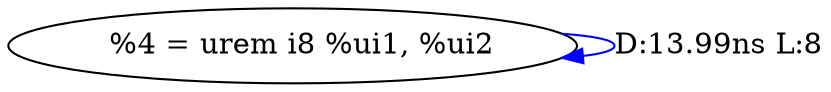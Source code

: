 digraph {
Node0x3165100[label="  %4 = urem i8 %ui1, %ui2"];
Node0x3165100 -> Node0x3165100[label="D:13.99ns L:8",color=blue];
}
